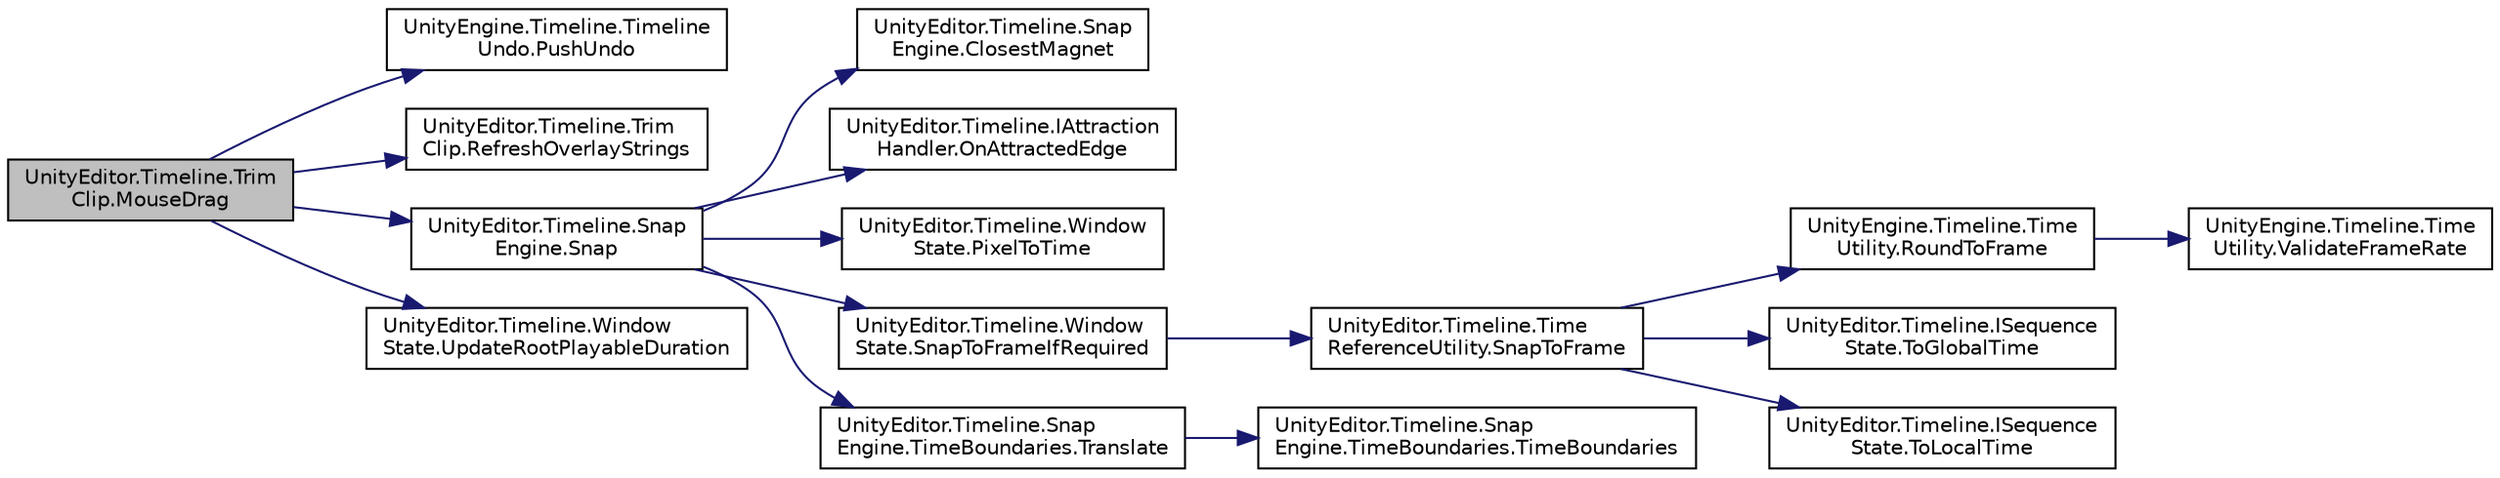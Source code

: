 digraph "UnityEditor.Timeline.TrimClip.MouseDrag"
{
 // LATEX_PDF_SIZE
  edge [fontname="Helvetica",fontsize="10",labelfontname="Helvetica",labelfontsize="10"];
  node [fontname="Helvetica",fontsize="10",shape=record];
  rankdir="LR";
  Node1 [label="UnityEditor.Timeline.Trim\lClip.MouseDrag",height=0.2,width=0.4,color="black", fillcolor="grey75", style="filled", fontcolor="black",tooltip=" "];
  Node1 -> Node2 [color="midnightblue",fontsize="10",style="solid",fontname="Helvetica"];
  Node2 [label="UnityEngine.Timeline.Timeline\lUndo.PushUndo",height=0.2,width=0.4,color="black", fillcolor="white", style="filled",URL="$class_unity_engine_1_1_timeline_1_1_timeline_undo.html#a2c45dda5e68a6de6f481aee4888b352c",tooltip=" "];
  Node1 -> Node3 [color="midnightblue",fontsize="10",style="solid",fontname="Helvetica"];
  Node3 [label="UnityEditor.Timeline.Trim\lClip.RefreshOverlayStrings",height=0.2,width=0.4,color="black", fillcolor="white", style="filled",URL="$class_unity_editor_1_1_timeline_1_1_trim_clip.html#a5896d9cdbbf5f7580265a5614408f3fe",tooltip=" "];
  Node1 -> Node4 [color="midnightblue",fontsize="10",style="solid",fontname="Helvetica"];
  Node4 [label="UnityEditor.Timeline.Snap\lEngine.Snap",height=0.2,width=0.4,color="black", fillcolor="white", style="filled",URL="$class_unity_editor_1_1_timeline_1_1_snap_engine.html#a1c3e3807454a0740cc09637fb9bd18cf",tooltip=" "];
  Node4 -> Node5 [color="midnightblue",fontsize="10",style="solid",fontname="Helvetica"];
  Node5 [label="UnityEditor.Timeline.Snap\lEngine.ClosestMagnet",height=0.2,width=0.4,color="black", fillcolor="white", style="filled",URL="$class_unity_editor_1_1_timeline_1_1_snap_engine.html#ae8f5c379084ea39f7afda2d9470ebf4f",tooltip=" "];
  Node4 -> Node6 [color="midnightblue",fontsize="10",style="solid",fontname="Helvetica"];
  Node6 [label="UnityEditor.Timeline.IAttraction\lHandler.OnAttractedEdge",height=0.2,width=0.4,color="black", fillcolor="white", style="filled",URL="$interface_unity_editor_1_1_timeline_1_1_i_attraction_handler.html#aa40748de78d840f9425843788a6cf603",tooltip=" "];
  Node4 -> Node7 [color="midnightblue",fontsize="10",style="solid",fontname="Helvetica"];
  Node7 [label="UnityEditor.Timeline.Window\lState.PixelToTime",height=0.2,width=0.4,color="black", fillcolor="white", style="filled",URL="$class_unity_editor_1_1_timeline_1_1_window_state.html#a4f51264da0ea7a603a9d6efeecbe1f75",tooltip=" "];
  Node4 -> Node8 [color="midnightblue",fontsize="10",style="solid",fontname="Helvetica"];
  Node8 [label="UnityEditor.Timeline.Window\lState.SnapToFrameIfRequired",height=0.2,width=0.4,color="black", fillcolor="white", style="filled",URL="$class_unity_editor_1_1_timeline_1_1_window_state.html#a593ea4f713fdc3298c3fe686e822cbad",tooltip=" "];
  Node8 -> Node9 [color="midnightblue",fontsize="10",style="solid",fontname="Helvetica"];
  Node9 [label="UnityEditor.Timeline.Time\lReferenceUtility.SnapToFrame",height=0.2,width=0.4,color="black", fillcolor="white", style="filled",URL="$class_unity_editor_1_1_timeline_1_1_time_reference_utility.html#a5dd3151a2e6f26956ba7290034c1c47d",tooltip=" "];
  Node9 -> Node10 [color="midnightblue",fontsize="10",style="solid",fontname="Helvetica"];
  Node10 [label="UnityEngine.Timeline.Time\lUtility.RoundToFrame",height=0.2,width=0.4,color="black", fillcolor="white", style="filled",URL="$class_unity_engine_1_1_timeline_1_1_time_utility.html#ad48a823919b02af48ca5f6d97dab773b",tooltip=" "];
  Node10 -> Node11 [color="midnightblue",fontsize="10",style="solid",fontname="Helvetica"];
  Node11 [label="UnityEngine.Timeline.Time\lUtility.ValidateFrameRate",height=0.2,width=0.4,color="black", fillcolor="white", style="filled",URL="$class_unity_engine_1_1_timeline_1_1_time_utility.html#a08c330d0c8ec3b2d1331e41cb6d22917",tooltip=" "];
  Node9 -> Node12 [color="midnightblue",fontsize="10",style="solid",fontname="Helvetica"];
  Node12 [label="UnityEditor.Timeline.ISequence\lState.ToGlobalTime",height=0.2,width=0.4,color="black", fillcolor="white", style="filled",URL="$interface_unity_editor_1_1_timeline_1_1_i_sequence_state.html#a2d1921dec1efd2e0aea2a5234529eef0",tooltip=" "];
  Node9 -> Node13 [color="midnightblue",fontsize="10",style="solid",fontname="Helvetica"];
  Node13 [label="UnityEditor.Timeline.ISequence\lState.ToLocalTime",height=0.2,width=0.4,color="black", fillcolor="white", style="filled",URL="$interface_unity_editor_1_1_timeline_1_1_i_sequence_state.html#a44a18b7a7f2d366afa4f9b720552f3f8",tooltip=" "];
  Node4 -> Node14 [color="midnightblue",fontsize="10",style="solid",fontname="Helvetica"];
  Node14 [label="UnityEditor.Timeline.Snap\lEngine.TimeBoundaries.Translate",height=0.2,width=0.4,color="black", fillcolor="white", style="filled",URL="$struct_unity_editor_1_1_timeline_1_1_snap_engine_1_1_time_boundaries.html#a7f6b1e41a0698027bf2bb88b27fd88ea",tooltip=" "];
  Node14 -> Node15 [color="midnightblue",fontsize="10",style="solid",fontname="Helvetica"];
  Node15 [label="UnityEditor.Timeline.Snap\lEngine.TimeBoundaries.TimeBoundaries",height=0.2,width=0.4,color="black", fillcolor="white", style="filled",URL="$struct_unity_editor_1_1_timeline_1_1_snap_engine_1_1_time_boundaries.html#ab73d7954acb10ddf1adac2fef457f138",tooltip=" "];
  Node1 -> Node16 [color="midnightblue",fontsize="10",style="solid",fontname="Helvetica"];
  Node16 [label="UnityEditor.Timeline.Window\lState.UpdateRootPlayableDuration",height=0.2,width=0.4,color="black", fillcolor="white", style="filled",URL="$class_unity_editor_1_1_timeline_1_1_window_state.html#a4b447015292f373fa29dffdef4e4eb35",tooltip=" "];
}
